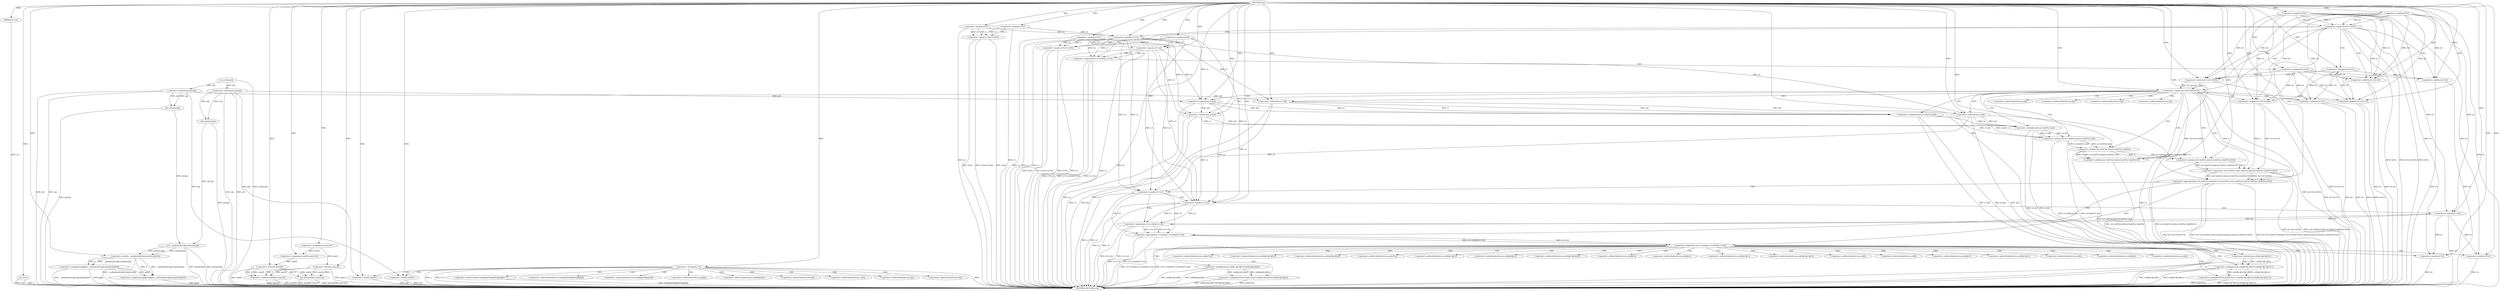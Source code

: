 digraph "sol" {  
"1000268" [label = "(METHOD,sol)" ]
"1000515" [label = "(METHOD_RETURN,void)" ]
"1000269" [label = "(PARAM,int cas)" ]
"1000271" [label = "(sc,sc(n))" ]
"1000273" [label = "(sc,sc(x[i],y[i]))" ]
"1000280" [label = "(<operator>.assignment,g[i][j]=g[j][i]=__gcd(abs(x[i]-x[j]),abs(y[i]-y[j]))%4)" ]
"1000338" [label = "(<operator>.assignment,ans[0]=ans[1]=0)" ]
"1000503" [label = "(out,out(ans[0]/6+ans[1]/2))" ]
"1000312" [label = "(<operator>.notEquals,i!=j)" ]
"1000315" [label = "(<operator>.postIncrement,cnt[i][x[j]%4][y[j]%4][g[i][j]]++)" ]
"1000286" [label = "(<operator>.assignment,g[j][i]=__gcd(abs(x[i]-x[j]),abs(y[i]-y[j]))%4)" ]
"1000342" [label = "(<operator>.assignment,ans[1]=0)" ]
"1000349" [label = "(<operator>.equals,x1%2==x2%2)" ]
"1000357" [label = "(<operator>.equals,y1%2==y2%2)" ]
"1000365" [label = "(<operator>.equals,b1%2==b2%2)" ]
"1000504" [label = "(<operator>.addition,ans[0]/6+ans[1]/2)" ]
"1000292" [label = "(<operator>.modulo,__gcd(abs(x[i]-x[j]),abs(y[i]-y[j]))%4)" ]
"1000374" [label = "(<operator>.assignment,b3=2)" ]
"1000505" [label = "(<operator>.division,ans[0]/6)" ]
"1000510" [label = "(<operator>.division,ans[1]/2)" ]
"1000293" [label = "(__gcd,__gcd(abs(x[i]-x[j]),abs(y[i]-y[j])))" ]
"1000350" [label = "(<operator>.modulo,x1%2)" ]
"1000353" [label = "(<operator>.modulo,x2%2)" ]
"1000358" [label = "(<operator>.modulo,y1%2)" ]
"1000361" [label = "(<operator>.modulo,y2%2)" ]
"1000366" [label = "(<operator>.modulo,b1%2)" ]
"1000369" [label = "(<operator>.modulo,b2%2)" ]
"1000378" [label = "(<operator>.logicalAnd,x1==x2&&y1==y2)" ]
"1000385" [label = "(<operator>.assignment,b3=0)" ]
"1000389" [label = "(<operator>.logicalAnd,(b1+b2+b3)%2==0&&(b1+b2+b3)%4==(((x1-x[i])*(y2-y[i])-(x2-x[i])*(y1-y[i]))%4+4)%4)" ]
"1000294" [label = "(abs,abs(x[i]-x[j]))" ]
"1000302" [label = "(abs,abs(y[i]-y[j]))" ]
"1000327" [label = "(<operator>.modulo,y[j]%4)" ]
"1000295" [label = "(<operator>.subtraction,x[i]-x[j])" ]
"1000303" [label = "(<operator>.subtraction,y[i]-y[j])" ]
"1000322" [label = "(<operator>.modulo,x[j]%4)" ]
"1000379" [label = "(<operator>.equals,x1==x2)" ]
"1000382" [label = "(<operator>.equals,y1==y2)" ]
"1000390" [label = "(<operator>.equals,(b1+b2+b3)%2==0)" ]
"1000399" [label = "(<operator>.equals,(b1+b2+b3)%4==(((x1-x[i])*(y2-y[i])-(x2-x[i])*(y1-y[i]))%4+4)%4)" ]
"1000438" [label = "(<operator>.logicalNot,!(x1==x2&&y1==y2&&b1==b2))" ]
"1000450" [label = "(<operator>.assignmentPlus,ans[b1%2]+=cnt[i][x1][y1][b1]*cnt[i][x2][y2][b2])" ]
"1000391" [label = "(<operator>.modulo,(b1+b2+b3)%2)" ]
"1000400" [label = "(<operator>.modulo,(b1+b2+b3)%4)" ]
"1000407" [label = "(<operator>.modulo,(((x1-x[i])*(y2-y[i])-(x2-x[i])*(y1-y[i]))%4+4)%4)" ]
"1000476" [label = "(<operator>.assignmentPlus,ans[b1%2]+=cnt[i][x1][y1][b1]*(cnt[i][x1][y1][b1]-1))" ]
"1000392" [label = "(<operator>.addition,b1+b2+b3)" ]
"1000401" [label = "(<operator>.addition,b1+b2+b3)" ]
"1000408" [label = "(<operator>.addition,((x1-x[i])*(y2-y[i])-(x2-x[i])*(y1-y[i]))%4+4)" ]
"1000439" [label = "(<operator>.logicalAnd,x1==x2&&y1==y2&&b1==b2)" ]
"1000456" [label = "(<operator>.multiplication,cnt[i][x1][y1][b1]*cnt[i][x2][y2][b2])" ]
"1000394" [label = "(<operator>.addition,b2+b3)" ]
"1000403" [label = "(<operator>.addition,b2+b3)" ]
"1000409" [label = "(<operator>.modulo,((x1-x[i])*(y2-y[i])-(x2-x[i])*(y1-y[i]))%4)" ]
"1000440" [label = "(<operator>.equals,x1==x2)" ]
"1000443" [label = "(<operator>.logicalAnd,y1==y2&&b1==b2)" ]
"1000453" [label = "(<operator>.modulo,b1%2)" ]
"1000482" [label = "(<operator>.multiplication,cnt[i][x1][y1][b1]*(cnt[i][x1][y1][b1]-1))" ]
"1000410" [label = "(<operator>.subtraction,(x1-x[i])*(y2-y[i])-(x2-x[i])*(y1-y[i]))" ]
"1000444" [label = "(<operator>.equals,y1==y2)" ]
"1000447" [label = "(<operator>.equals,b1==b2)" ]
"1000479" [label = "(<operator>.modulo,b1%2)" ]
"1000492" [label = "(<operator>.subtraction,cnt[i][x1][y1][b1]-1)" ]
"1000411" [label = "(<operator>.multiplication,(x1-x[i])*(y2-y[i]))" ]
"1000422" [label = "(<operator>.multiplication,(x2-x[i])*(y1-y[i]))" ]
"1000412" [label = "(<operator>.subtraction,x1-x[i])" ]
"1000417" [label = "(<operator>.subtraction,y2-y[i])" ]
"1000423" [label = "(<operator>.subtraction,x2-x[i])" ]
"1000428" [label = "(<operator>.subtraction,y1-y[i])" ]
"1000316" [label = "(<operator>.indirectIndexAccess,cnt[i][x[j]%4][y[j]%4][g[i][j]])" ]
"1000317" [label = "(<operator>.indirectIndexAccess,cnt[i][x[j]%4][y[j]%4])" ]
"1000332" [label = "(<operator>.indirectIndexAccess,g[i][j])" ]
"1000318" [label = "(<operator>.indirectIndexAccess,cnt[i][x[j]%4])" ]
"1000333" [label = "(<operator>.indirectIndexAccess,g[i])" ]
"1000319" [label = "(<operator>.indirectIndexAccess,cnt[i])" ]
"1000328" [label = "(<operator>.indirectIndexAccess,y[j])" ]
"1000323" [label = "(<operator>.indirectIndexAccess,x[j])" ]
"1000451" [label = "(<operator>.indirectIndexAccess,ans[b1%2])" ]
"1000457" [label = "(<operator>.indirectIndexAccess,cnt[i][x1][y1][b1])" ]
"1000466" [label = "(<operator>.indirectIndexAccess,cnt[i][x2][y2][b2])" ]
"1000477" [label = "(<operator>.indirectIndexAccess,ans[b1%2])" ]
"1000458" [label = "(<operator>.indirectIndexAccess,cnt[i][x1][y1])" ]
"1000467" [label = "(<operator>.indirectIndexAccess,cnt[i][x2][y2])" ]
"1000483" [label = "(<operator>.indirectIndexAccess,cnt[i][x1][y1][b1])" ]
"1000459" [label = "(<operator>.indirectIndexAccess,cnt[i][x1])" ]
"1000468" [label = "(<operator>.indirectIndexAccess,cnt[i][x2])" ]
"1000484" [label = "(<operator>.indirectIndexAccess,cnt[i][x1][y1])" ]
"1000493" [label = "(<operator>.indirectIndexAccess,cnt[i][x1][y1][b1])" ]
"1000460" [label = "(<operator>.indirectIndexAccess,cnt[i])" ]
"1000469" [label = "(<operator>.indirectIndexAccess,cnt[i])" ]
"1000485" [label = "(<operator>.indirectIndexAccess,cnt[i][x1])" ]
"1000494" [label = "(<operator>.indirectIndexAccess,cnt[i][x1][y1])" ]
"1000414" [label = "(<operator>.indirectIndexAccess,x[i])" ]
"1000419" [label = "(<operator>.indirectIndexAccess,y[i])" ]
"1000425" [label = "(<operator>.indirectIndexAccess,x[i])" ]
"1000430" [label = "(<operator>.indirectIndexAccess,y[i])" ]
"1000486" [label = "(<operator>.indirectIndexAccess,cnt[i])" ]
"1000495" [label = "(<operator>.indirectIndexAccess,cnt[i][x1])" ]
"1000496" [label = "(<operator>.indirectIndexAccess,cnt[i])" ]
  "1000269" -> "1000515"  [ label = "DDG: cas"] 
  "1000271" -> "1000515"  [ label = "DDG: sc(n)"] 
  "1000273" -> "1000515"  [ label = "DDG: sc(x[i],y[i])"] 
  "1000280" -> "1000515"  [ label = "DDG: g[i][j]"] 
  "1000286" -> "1000515"  [ label = "DDG: g[j][i]"] 
  "1000295" -> "1000515"  [ label = "DDG: x[i]"] 
  "1000295" -> "1000515"  [ label = "DDG: x[j]"] 
  "1000294" -> "1000515"  [ label = "DDG: x[i]-x[j]"] 
  "1000293" -> "1000515"  [ label = "DDG: abs(x[i]-x[j])"] 
  "1000303" -> "1000515"  [ label = "DDG: y[i]"] 
  "1000303" -> "1000515"  [ label = "DDG: y[j]"] 
  "1000302" -> "1000515"  [ label = "DDG: y[i]-y[j]"] 
  "1000293" -> "1000515"  [ label = "DDG: abs(y[i]-y[j])"] 
  "1000292" -> "1000515"  [ label = "DDG: __gcd(abs(x[i]-x[j]),abs(y[i]-y[j]))"] 
  "1000286" -> "1000515"  [ label = "DDG: __gcd(abs(x[i]-x[j]),abs(y[i]-y[j]))%4"] 
  "1000312" -> "1000515"  [ label = "DDG: i"] 
  "1000312" -> "1000515"  [ label = "DDG: j"] 
  "1000312" -> "1000515"  [ label = "DDG: i!=j"] 
  "1000322" -> "1000515"  [ label = "DDG: x[j]"] 
  "1000327" -> "1000515"  [ label = "DDG: y[j]"] 
  "1000315" -> "1000515"  [ label = "DDG: cnt[i][x[j]%4][y[j]%4][g[i][j]]"] 
  "1000350" -> "1000515"  [ label = "DDG: x1"] 
  "1000349" -> "1000515"  [ label = "DDG: x1%2"] 
  "1000353" -> "1000515"  [ label = "DDG: x2"] 
  "1000349" -> "1000515"  [ label = "DDG: x2%2"] 
  "1000349" -> "1000515"  [ label = "DDG: x1%2==x2%2"] 
  "1000358" -> "1000515"  [ label = "DDG: y1"] 
  "1000357" -> "1000515"  [ label = "DDG: y1%2"] 
  "1000361" -> "1000515"  [ label = "DDG: y2"] 
  "1000357" -> "1000515"  [ label = "DDG: y2%2"] 
  "1000357" -> "1000515"  [ label = "DDG: y1%2==y2%2"] 
  "1000366" -> "1000515"  [ label = "DDG: b1"] 
  "1000365" -> "1000515"  [ label = "DDG: b1%2"] 
  "1000369" -> "1000515"  [ label = "DDG: b2"] 
  "1000365" -> "1000515"  [ label = "DDG: b2%2"] 
  "1000365" -> "1000515"  [ label = "DDG: b1%2==b2%2"] 
  "1000379" -> "1000515"  [ label = "DDG: x1"] 
  "1000379" -> "1000515"  [ label = "DDG: x2"] 
  "1000378" -> "1000515"  [ label = "DDG: x1==x2"] 
  "1000382" -> "1000515"  [ label = "DDG: y1"] 
  "1000382" -> "1000515"  [ label = "DDG: y2"] 
  "1000378" -> "1000515"  [ label = "DDG: y1==y2"] 
  "1000378" -> "1000515"  [ label = "DDG: x1==x2&&y1==y2"] 
  "1000392" -> "1000515"  [ label = "DDG: b1"] 
  "1000394" -> "1000515"  [ label = "DDG: b2"] 
  "1000394" -> "1000515"  [ label = "DDG: b3"] 
  "1000392" -> "1000515"  [ label = "DDG: b2+b3"] 
  "1000391" -> "1000515"  [ label = "DDG: b1+b2+b3"] 
  "1000390" -> "1000515"  [ label = "DDG: (b1+b2+b3)%2"] 
  "1000389" -> "1000515"  [ label = "DDG: (b1+b2+b3)%2==0"] 
  "1000401" -> "1000515"  [ label = "DDG: b1"] 
  "1000403" -> "1000515"  [ label = "DDG: b2"] 
  "1000403" -> "1000515"  [ label = "DDG: b3"] 
  "1000401" -> "1000515"  [ label = "DDG: b2+b3"] 
  "1000400" -> "1000515"  [ label = "DDG: b1+b2+b3"] 
  "1000399" -> "1000515"  [ label = "DDG: (b1+b2+b3)%4"] 
  "1000412" -> "1000515"  [ label = "DDG: x1"] 
  "1000411" -> "1000515"  [ label = "DDG: x1-x[i]"] 
  "1000417" -> "1000515"  [ label = "DDG: y2"] 
  "1000411" -> "1000515"  [ label = "DDG: y2-y[i]"] 
  "1000410" -> "1000515"  [ label = "DDG: (x1-x[i])*(y2-y[i])"] 
  "1000423" -> "1000515"  [ label = "DDG: x2"] 
  "1000423" -> "1000515"  [ label = "DDG: x[i]"] 
  "1000422" -> "1000515"  [ label = "DDG: x2-x[i]"] 
  "1000428" -> "1000515"  [ label = "DDG: y1"] 
  "1000428" -> "1000515"  [ label = "DDG: y[i]"] 
  "1000422" -> "1000515"  [ label = "DDG: y1-y[i]"] 
  "1000410" -> "1000515"  [ label = "DDG: (x2-x[i])*(y1-y[i])"] 
  "1000409" -> "1000515"  [ label = "DDG: (x1-x[i])*(y2-y[i])-(x2-x[i])*(y1-y[i])"] 
  "1000408" -> "1000515"  [ label = "DDG: ((x1-x[i])*(y2-y[i])-(x2-x[i])*(y1-y[i]))%4"] 
  "1000407" -> "1000515"  [ label = "DDG: ((x1-x[i])*(y2-y[i])-(x2-x[i])*(y1-y[i]))%4+4"] 
  "1000399" -> "1000515"  [ label = "DDG: (((x1-x[i])*(y2-y[i])-(x2-x[i])*(y1-y[i]))%4+4)%4"] 
  "1000389" -> "1000515"  [ label = "DDG: (b1+b2+b3)%4==(((x1-x[i])*(y2-y[i])-(x2-x[i])*(y1-y[i]))%4+4)%4"] 
  "1000389" -> "1000515"  [ label = "DDG: (b1+b2+b3)%2==0&&(b1+b2+b3)%4==(((x1-x[i])*(y2-y[i])-(x2-x[i])*(y1-y[i]))%4+4)%4"] 
  "1000440" -> "1000515"  [ label = "DDG: x1"] 
  "1000440" -> "1000515"  [ label = "DDG: x2"] 
  "1000439" -> "1000515"  [ label = "DDG: x1==x2"] 
  "1000444" -> "1000515"  [ label = "DDG: y1"] 
  "1000444" -> "1000515"  [ label = "DDG: y2"] 
  "1000443" -> "1000515"  [ label = "DDG: y1==y2"] 
  "1000447" -> "1000515"  [ label = "DDG: b2"] 
  "1000443" -> "1000515"  [ label = "DDG: b1==b2"] 
  "1000439" -> "1000515"  [ label = "DDG: y1==y2&&b1==b2"] 
  "1000438" -> "1000515"  [ label = "DDG: x1==x2&&y1==y2&&b1==b2"] 
  "1000438" -> "1000515"  [ label = "DDG: !(x1==x2&&y1==y2&&b1==b2)"] 
  "1000479" -> "1000515"  [ label = "DDG: b1"] 
  "1000476" -> "1000515"  [ label = "DDG: ans[b1%2]"] 
  "1000482" -> "1000515"  [ label = "DDG: cnt[i][x1][y1][b1]"] 
  "1000482" -> "1000515"  [ label = "DDG: cnt[i][x1][y1][b1]-1"] 
  "1000476" -> "1000515"  [ label = "DDG: cnt[i][x1][y1][b1]*(cnt[i][x1][y1][b1]-1)"] 
  "1000453" -> "1000515"  [ label = "DDG: b1"] 
  "1000450" -> "1000515"  [ label = "DDG: ans[b1%2]"] 
  "1000456" -> "1000515"  [ label = "DDG: cnt[i][x1][y1][b1]"] 
  "1000456" -> "1000515"  [ label = "DDG: cnt[i][x2][y2][b2]"] 
  "1000450" -> "1000515"  [ label = "DDG: cnt[i][x1][y1][b1]*cnt[i][x2][y2][b2]"] 
  "1000505" -> "1000515"  [ label = "DDG: ans[0]"] 
  "1000504" -> "1000515"  [ label = "DDG: ans[0]/6"] 
  "1000510" -> "1000515"  [ label = "DDG: ans[1]"] 
  "1000504" -> "1000515"  [ label = "DDG: ans[1]/2"] 
  "1000503" -> "1000515"  [ label = "DDG: ans[0]/6+ans[1]/2"] 
  "1000503" -> "1000515"  [ label = "DDG: out(ans[0]/6+ans[1]/2)"] 
  "1000271" -> "1000515"  [ label = "DDG: n"] 
  "1000268" -> "1000269"  [ label = "DDG: "] 
  "1000268" -> "1000271"  [ label = "DDG: "] 
  "1000286" -> "1000280"  [ label = "DDG: g[j][i]"] 
  "1000292" -> "1000280"  [ label = "DDG: 4"] 
  "1000292" -> "1000280"  [ label = "DDG: __gcd(abs(x[i]-x[j]),abs(y[i]-y[j]))"] 
  "1000342" -> "1000338"  [ label = "DDG: ans[1]"] 
  "1000268" -> "1000338"  [ label = "DDG: "] 
  "1000505" -> "1000503"  [ label = "DDG: ans[0]"] 
  "1000505" -> "1000503"  [ label = "DDG: 6"] 
  "1000510" -> "1000503"  [ label = "DDG: ans[1]"] 
  "1000510" -> "1000503"  [ label = "DDG: 2"] 
  "1000292" -> "1000286"  [ label = "DDG: 4"] 
  "1000292" -> "1000286"  [ label = "DDG: __gcd(abs(x[i]-x[j]),abs(y[i]-y[j]))"] 
  "1000268" -> "1000312"  [ label = "DDG: "] 
  "1000268" -> "1000342"  [ label = "DDG: "] 
  "1000505" -> "1000504"  [ label = "DDG: ans[0]"] 
  "1000505" -> "1000504"  [ label = "DDG: 6"] 
  "1000510" -> "1000504"  [ label = "DDG: ans[1]"] 
  "1000510" -> "1000504"  [ label = "DDG: 2"] 
  "1000293" -> "1000292"  [ label = "DDG: abs(y[i]-y[j])"] 
  "1000293" -> "1000292"  [ label = "DDG: abs(x[i]-x[j])"] 
  "1000268" -> "1000292"  [ label = "DDG: "] 
  "1000350" -> "1000349"  [ label = "DDG: 2"] 
  "1000350" -> "1000349"  [ label = "DDG: x1"] 
  "1000353" -> "1000349"  [ label = "DDG: 2"] 
  "1000353" -> "1000349"  [ label = "DDG: x2"] 
  "1000358" -> "1000357"  [ label = "DDG: 2"] 
  "1000358" -> "1000357"  [ label = "DDG: y1"] 
  "1000361" -> "1000357"  [ label = "DDG: 2"] 
  "1000361" -> "1000357"  [ label = "DDG: y2"] 
  "1000366" -> "1000365"  [ label = "DDG: 2"] 
  "1000366" -> "1000365"  [ label = "DDG: b1"] 
  "1000369" -> "1000365"  [ label = "DDG: 2"] 
  "1000369" -> "1000365"  [ label = "DDG: b2"] 
  "1000268" -> "1000374"  [ label = "DDG: "] 
  "1000338" -> "1000505"  [ label = "DDG: ans[0]"] 
  "1000268" -> "1000505"  [ label = "DDG: "] 
  "1000342" -> "1000510"  [ label = "DDG: ans[1]"] 
  "1000268" -> "1000510"  [ label = "DDG: "] 
  "1000294" -> "1000293"  [ label = "DDG: x[i]-x[j]"] 
  "1000302" -> "1000293"  [ label = "DDG: y[i]-y[j]"] 
  "1000268" -> "1000350"  [ label = "DDG: "] 
  "1000268" -> "1000353"  [ label = "DDG: "] 
  "1000268" -> "1000358"  [ label = "DDG: "] 
  "1000268" -> "1000361"  [ label = "DDG: "] 
  "1000268" -> "1000366"  [ label = "DDG: "] 
  "1000268" -> "1000369"  [ label = "DDG: "] 
  "1000268" -> "1000385"  [ label = "DDG: "] 
  "1000295" -> "1000294"  [ label = "DDG: x[i]"] 
  "1000295" -> "1000294"  [ label = "DDG: x[j]"] 
  "1000303" -> "1000302"  [ label = "DDG: y[j]"] 
  "1000303" -> "1000302"  [ label = "DDG: y[i]"] 
  "1000303" -> "1000327"  [ label = "DDG: y[j]"] 
  "1000268" -> "1000327"  [ label = "DDG: "] 
  "1000379" -> "1000378"  [ label = "DDG: x2"] 
  "1000379" -> "1000378"  [ label = "DDG: x1"] 
  "1000382" -> "1000378"  [ label = "DDG: y1"] 
  "1000382" -> "1000378"  [ label = "DDG: y2"] 
  "1000390" -> "1000389"  [ label = "DDG: (b1+b2+b3)%2"] 
  "1000390" -> "1000389"  [ label = "DDG: 0"] 
  "1000399" -> "1000389"  [ label = "DDG: (((x1-x[i])*(y2-y[i])-(x2-x[i])*(y1-y[i]))%4+4)%4"] 
  "1000399" -> "1000389"  [ label = "DDG: (b1+b2+b3)%4"] 
  "1000273" -> "1000295"  [ label = "DDG: x[i]"] 
  "1000273" -> "1000303"  [ label = "DDG: y[i]"] 
  "1000295" -> "1000322"  [ label = "DDG: x[j]"] 
  "1000268" -> "1000322"  [ label = "DDG: "] 
  "1000350" -> "1000379"  [ label = "DDG: x1"] 
  "1000268" -> "1000379"  [ label = "DDG: "] 
  "1000353" -> "1000379"  [ label = "DDG: x2"] 
  "1000358" -> "1000382"  [ label = "DDG: y1"] 
  "1000268" -> "1000382"  [ label = "DDG: "] 
  "1000361" -> "1000382"  [ label = "DDG: y2"] 
  "1000391" -> "1000390"  [ label = "DDG: 2"] 
  "1000391" -> "1000390"  [ label = "DDG: b1+b2+b3"] 
  "1000268" -> "1000390"  [ label = "DDG: "] 
  "1000400" -> "1000399"  [ label = "DDG: 4"] 
  "1000400" -> "1000399"  [ label = "DDG: b1+b2+b3"] 
  "1000407" -> "1000399"  [ label = "DDG: 4"] 
  "1000407" -> "1000399"  [ label = "DDG: ((x1-x[i])*(y2-y[i])-(x2-x[i])*(y1-y[i]))%4+4"] 
  "1000456" -> "1000450"  [ label = "DDG: cnt[i][x1][y1][b1]"] 
  "1000456" -> "1000450"  [ label = "DDG: cnt[i][x2][y2][b2]"] 
  "1000374" -> "1000391"  [ label = "DDG: b3"] 
  "1000385" -> "1000391"  [ label = "DDG: b3"] 
  "1000268" -> "1000391"  [ label = "DDG: "] 
  "1000369" -> "1000391"  [ label = "DDG: b2"] 
  "1000366" -> "1000391"  [ label = "DDG: b1"] 
  "1000268" -> "1000400"  [ label = "DDG: "] 
  "1000369" -> "1000400"  [ label = "DDG: b2"] 
  "1000374" -> "1000400"  [ label = "DDG: b3"] 
  "1000385" -> "1000400"  [ label = "DDG: b3"] 
  "1000366" -> "1000400"  [ label = "DDG: b1"] 
  "1000268" -> "1000407"  [ label = "DDG: "] 
  "1000409" -> "1000407"  [ label = "DDG: (x1-x[i])*(y2-y[i])-(x2-x[i])*(y1-y[i])"] 
  "1000409" -> "1000407"  [ label = "DDG: 4"] 
  "1000439" -> "1000438"  [ label = "DDG: y1==y2&&b1==b2"] 
  "1000439" -> "1000438"  [ label = "DDG: x1==x2"] 
  "1000482" -> "1000476"  [ label = "DDG: cnt[i][x1][y1][b1]-1"] 
  "1000482" -> "1000476"  [ label = "DDG: cnt[i][x1][y1][b1]"] 
  "1000366" -> "1000392"  [ label = "DDG: b1"] 
  "1000268" -> "1000392"  [ label = "DDG: "] 
  "1000374" -> "1000392"  [ label = "DDG: b3"] 
  "1000385" -> "1000392"  [ label = "DDG: b3"] 
  "1000369" -> "1000392"  [ label = "DDG: b2"] 
  "1000268" -> "1000401"  [ label = "DDG: "] 
  "1000366" -> "1000401"  [ label = "DDG: b1"] 
  "1000369" -> "1000401"  [ label = "DDG: b2"] 
  "1000374" -> "1000401"  [ label = "DDG: b3"] 
  "1000385" -> "1000401"  [ label = "DDG: b3"] 
  "1000409" -> "1000408"  [ label = "DDG: (x1-x[i])*(y2-y[i])-(x2-x[i])*(y1-y[i])"] 
  "1000409" -> "1000408"  [ label = "DDG: 4"] 
  "1000268" -> "1000408"  [ label = "DDG: "] 
  "1000440" -> "1000439"  [ label = "DDG: x2"] 
  "1000440" -> "1000439"  [ label = "DDG: x1"] 
  "1000443" -> "1000439"  [ label = "DDG: y1==y2"] 
  "1000443" -> "1000439"  [ label = "DDG: b1==b2"] 
  "1000369" -> "1000394"  [ label = "DDG: b2"] 
  "1000268" -> "1000394"  [ label = "DDG: "] 
  "1000374" -> "1000394"  [ label = "DDG: b3"] 
  "1000385" -> "1000394"  [ label = "DDG: b3"] 
  "1000268" -> "1000403"  [ label = "DDG: "] 
  "1000369" -> "1000403"  [ label = "DDG: b2"] 
  "1000374" -> "1000403"  [ label = "DDG: b3"] 
  "1000385" -> "1000403"  [ label = "DDG: b3"] 
  "1000410" -> "1000409"  [ label = "DDG: (x2-x[i])*(y1-y[i])"] 
  "1000410" -> "1000409"  [ label = "DDG: (x1-x[i])*(y2-y[i])"] 
  "1000268" -> "1000409"  [ label = "DDG: "] 
  "1000379" -> "1000440"  [ label = "DDG: x1"] 
  "1000412" -> "1000440"  [ label = "DDG: x1"] 
  "1000268" -> "1000440"  [ label = "DDG: "] 
  "1000379" -> "1000440"  [ label = "DDG: x2"] 
  "1000423" -> "1000440"  [ label = "DDG: x2"] 
  "1000444" -> "1000443"  [ label = "DDG: y2"] 
  "1000444" -> "1000443"  [ label = "DDG: y1"] 
  "1000447" -> "1000443"  [ label = "DDG: b2"] 
  "1000447" -> "1000443"  [ label = "DDG: b1"] 
  "1000447" -> "1000453"  [ label = "DDG: b1"] 
  "1000268" -> "1000453"  [ label = "DDG: "] 
  "1000366" -> "1000453"  [ label = "DDG: b1"] 
  "1000492" -> "1000482"  [ label = "DDG: cnt[i][x1][y1][b1]"] 
  "1000492" -> "1000482"  [ label = "DDG: 1"] 
  "1000411" -> "1000410"  [ label = "DDG: y2-y[i]"] 
  "1000411" -> "1000410"  [ label = "DDG: x1-x[i]"] 
  "1000422" -> "1000410"  [ label = "DDG: x2-x[i]"] 
  "1000422" -> "1000410"  [ label = "DDG: y1-y[i]"] 
  "1000358" -> "1000444"  [ label = "DDG: y1"] 
  "1000382" -> "1000444"  [ label = "DDG: y1"] 
  "1000428" -> "1000444"  [ label = "DDG: y1"] 
  "1000268" -> "1000444"  [ label = "DDG: "] 
  "1000361" -> "1000444"  [ label = "DDG: y2"] 
  "1000382" -> "1000444"  [ label = "DDG: y2"] 
  "1000417" -> "1000444"  [ label = "DDG: y2"] 
  "1000268" -> "1000447"  [ label = "DDG: "] 
  "1000366" -> "1000447"  [ label = "DDG: b1"] 
  "1000369" -> "1000447"  [ label = "DDG: b2"] 
  "1000447" -> "1000479"  [ label = "DDG: b1"] 
  "1000268" -> "1000479"  [ label = "DDG: "] 
  "1000366" -> "1000479"  [ label = "DDG: b1"] 
  "1000268" -> "1000492"  [ label = "DDG: "] 
  "1000412" -> "1000411"  [ label = "DDG: x[i]"] 
  "1000412" -> "1000411"  [ label = "DDG: x1"] 
  "1000417" -> "1000411"  [ label = "DDG: y2"] 
  "1000417" -> "1000411"  [ label = "DDG: y[i]"] 
  "1000423" -> "1000422"  [ label = "DDG: x2"] 
  "1000423" -> "1000422"  [ label = "DDG: x[i]"] 
  "1000428" -> "1000422"  [ label = "DDG: y[i]"] 
  "1000428" -> "1000422"  [ label = "DDG: y1"] 
  "1000379" -> "1000412"  [ label = "DDG: x1"] 
  "1000268" -> "1000412"  [ label = "DDG: "] 
  "1000295" -> "1000412"  [ label = "DDG: x[i]"] 
  "1000361" -> "1000417"  [ label = "DDG: y2"] 
  "1000382" -> "1000417"  [ label = "DDG: y2"] 
  "1000268" -> "1000417"  [ label = "DDG: "] 
  "1000303" -> "1000417"  [ label = "DDG: y[i]"] 
  "1000379" -> "1000423"  [ label = "DDG: x2"] 
  "1000268" -> "1000423"  [ label = "DDG: "] 
  "1000412" -> "1000423"  [ label = "DDG: x[i]"] 
  "1000358" -> "1000428"  [ label = "DDG: y1"] 
  "1000382" -> "1000428"  [ label = "DDG: y1"] 
  "1000268" -> "1000428"  [ label = "DDG: "] 
  "1000417" -> "1000428"  [ label = "DDG: y[i]"] 
  "1000312" -> "1000332"  [ label = "CDG: "] 
  "1000312" -> "1000315"  [ label = "CDG: "] 
  "1000312" -> "1000318"  [ label = "CDG: "] 
  "1000312" -> "1000316"  [ label = "CDG: "] 
  "1000312" -> "1000333"  [ label = "CDG: "] 
  "1000312" -> "1000323"  [ label = "CDG: "] 
  "1000312" -> "1000328"  [ label = "CDG: "] 
  "1000312" -> "1000319"  [ label = "CDG: "] 
  "1000312" -> "1000327"  [ label = "CDG: "] 
  "1000312" -> "1000317"  [ label = "CDG: "] 
  "1000312" -> "1000322"  [ label = "CDG: "] 
  "1000365" -> "1000389"  [ label = "CDG: "] 
  "1000365" -> "1000379"  [ label = "CDG: "] 
  "1000365" -> "1000392"  [ label = "CDG: "] 
  "1000365" -> "1000394"  [ label = "CDG: "] 
  "1000365" -> "1000378"  [ label = "CDG: "] 
  "1000365" -> "1000391"  [ label = "CDG: "] 
  "1000365" -> "1000390"  [ label = "CDG: "] 
  "1000365" -> "1000374"  [ label = "CDG: "] 
  "1000378" -> "1000385"  [ label = "CDG: "] 
  "1000389" -> "1000439"  [ label = "CDG: "] 
  "1000389" -> "1000438"  [ label = "CDG: "] 
  "1000389" -> "1000440"  [ label = "CDG: "] 
  "1000379" -> "1000382"  [ label = "CDG: "] 
  "1000390" -> "1000409"  [ label = "CDG: "] 
  "1000390" -> "1000430"  [ label = "CDG: "] 
  "1000390" -> "1000407"  [ label = "CDG: "] 
  "1000390" -> "1000412"  [ label = "CDG: "] 
  "1000390" -> "1000410"  [ label = "CDG: "] 
  "1000390" -> "1000423"  [ label = "CDG: "] 
  "1000390" -> "1000408"  [ label = "CDG: "] 
  "1000390" -> "1000428"  [ label = "CDG: "] 
  "1000390" -> "1000414"  [ label = "CDG: "] 
  "1000390" -> "1000419"  [ label = "CDG: "] 
  "1000390" -> "1000417"  [ label = "CDG: "] 
  "1000390" -> "1000401"  [ label = "CDG: "] 
  "1000390" -> "1000400"  [ label = "CDG: "] 
  "1000390" -> "1000403"  [ label = "CDG: "] 
  "1000390" -> "1000422"  [ label = "CDG: "] 
  "1000390" -> "1000399"  [ label = "CDG: "] 
  "1000390" -> "1000425"  [ label = "CDG: "] 
  "1000390" -> "1000411"  [ label = "CDG: "] 
  "1000438" -> "1000483"  [ label = "CDG: "] 
  "1000438" -> "1000456"  [ label = "CDG: "] 
  "1000438" -> "1000466"  [ label = "CDG: "] 
  "1000438" -> "1000479"  [ label = "CDG: "] 
  "1000438" -> "1000486"  [ label = "CDG: "] 
  "1000438" -> "1000495"  [ label = "CDG: "] 
  "1000438" -> "1000477"  [ label = "CDG: "] 
  "1000438" -> "1000457"  [ label = "CDG: "] 
  "1000438" -> "1000451"  [ label = "CDG: "] 
  "1000438" -> "1000469"  [ label = "CDG: "] 
  "1000438" -> "1000492"  [ label = "CDG: "] 
  "1000438" -> "1000467"  [ label = "CDG: "] 
  "1000438" -> "1000476"  [ label = "CDG: "] 
  "1000438" -> "1000458"  [ label = "CDG: "] 
  "1000438" -> "1000496"  [ label = "CDG: "] 
  "1000438" -> "1000494"  [ label = "CDG: "] 
  "1000438" -> "1000485"  [ label = "CDG: "] 
  "1000438" -> "1000453"  [ label = "CDG: "] 
  "1000438" -> "1000459"  [ label = "CDG: "] 
  "1000438" -> "1000493"  [ label = "CDG: "] 
  "1000438" -> "1000482"  [ label = "CDG: "] 
  "1000438" -> "1000450"  [ label = "CDG: "] 
  "1000438" -> "1000484"  [ label = "CDG: "] 
  "1000438" -> "1000460"  [ label = "CDG: "] 
  "1000438" -> "1000468"  [ label = "CDG: "] 
  "1000440" -> "1000443"  [ label = "CDG: "] 
  "1000440" -> "1000444"  [ label = "CDG: "] 
  "1000444" -> "1000447"  [ label = "CDG: "] 
}
